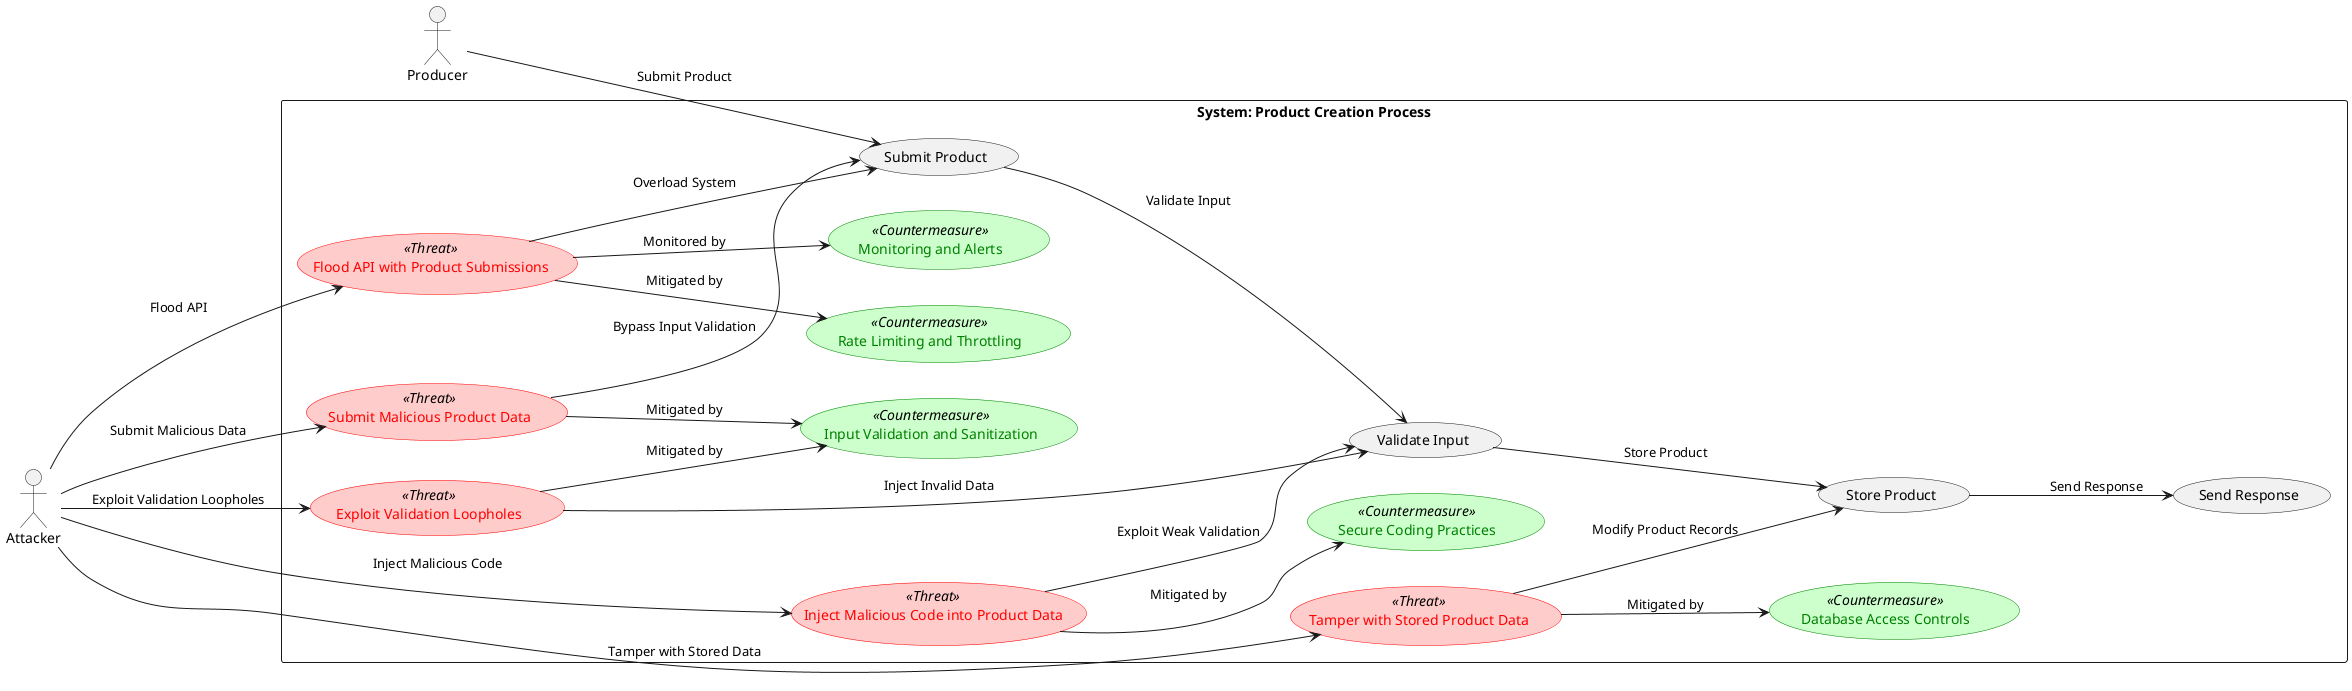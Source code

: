 @startuml
left to right direction
skinparam usecase {
    BackgroundColor<<Threat>> #FFCCCC
    BorderColor<<Threat>> #FF0000
    FontColor<<Threat>> #FF0000

    BackgroundColor<<Countermeasure>> #CCFFCC
    BorderColor<<Countermeasure>> #008000
    FontColor<<Countermeasure>> #008000
}

rectangle "System: Product Creation Process" {
    usecase "Submit Product" as UC1
    usecase "Validate Input" as UC2
    usecase "Store Product" as UC3
    usecase "Send Response" as UC4

    usecase "Submit Malicious Product Data" as AC1 <<Threat>>
    usecase "Exploit Validation Loopholes" as AC2 <<Threat>>
    usecase "Inject Malicious Code into Product Data" as AC3 <<Threat>>
    usecase "Tamper with Stored Product Data" as AC4 <<Threat>>
    usecase "Flood API with Product Submissions" as AC5 <<Threat>>

    usecase "Input Validation and Sanitization" as CM1 <<Countermeasure>>
    usecase "Rate Limiting and Throttling" as CM2 <<Countermeasure>>
    usecase "Secure Coding Practices" as CM3 <<Countermeasure>>
    usecase "Database Access Controls" as CM4 <<Countermeasure>>
    usecase "Monitoring and Alerts" as CM5 <<Countermeasure>>
}

actor Attacker as A
actor Producer as P

P --> UC1 : "Submit Product"
UC1 --> UC2 : "Validate Input"
UC2 --> UC3 : "Store Product"
UC3 --> UC4 : "Send Response"

A --> AC1 : "Submit Malicious Data"
AC1 --> UC1 : "Bypass Input Validation"
AC1 --> CM1 : "Mitigated by"

A --> AC2 : "Exploit Validation Loopholes"
AC2 --> UC2 : "Inject Invalid Data"
AC2 --> CM1 : "Mitigated by"

A --> AC3 : "Inject Malicious Code"
AC3 --> UC2 : "Exploit Weak Validation"
AC3 --> CM3 : "Mitigated by"

A --> AC4 : "Tamper with Stored Data"
AC4 --> UC3 : "Modify Product Records"
AC4 --> CM4 : "Mitigated by"

A --> AC5 : "Flood API"
AC5 --> UC1 : "Overload System"
AC5 --> CM2 : "Mitigated by"
AC5 --> CM5 : "Monitored by"
@enduml